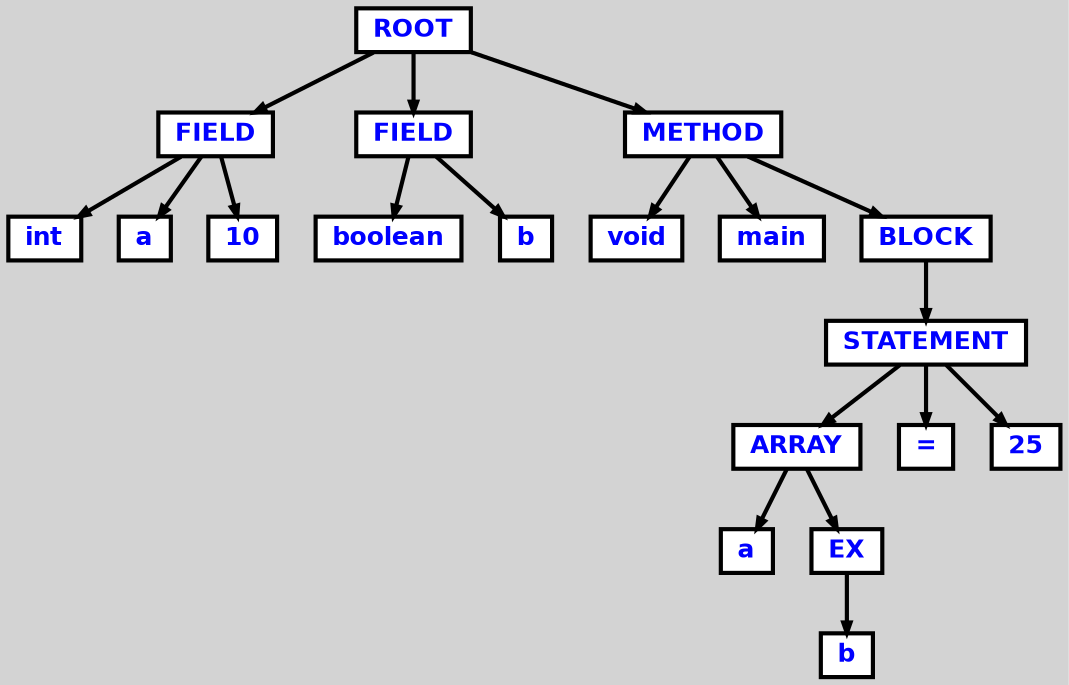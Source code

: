 digraph {

	ordering=out;
	ranksep=.4;
	bgcolor="lightgrey"; node [shape=box, fixedsize=false, fontsize=12, fontname="Helvetica-bold", fontcolor="blue"
		width=.25, height=.25, color="black", fillcolor="white", style="filled, solid, bold"];
	edge [arrowsize=.5, color="black", style="bold"]

  n0 [label="ROOT"];
  n1 [label="FIELD"];
  n1 [label="FIELD"];
  n2 [label="int"];
  n3 [label="a"];
  n4 [label="10"];
  n5 [label="FIELD"];
  n5 [label="FIELD"];
  n6 [label="boolean"];
  n7 [label="b"];
  n8 [label="METHOD"];
  n8 [label="METHOD"];
  n9 [label="void"];
  n10 [label="main"];
  n11 [label="BLOCK"];
  n11 [label="BLOCK"];
  n12 [label="STATEMENT"];
  n12 [label="STATEMENT"];
  n13 [label="ARRAY"];
  n13 [label="ARRAY"];
  n14 [label="a"];
  n15 [label="EX"];
  n15 [label="EX"];
  n16 [label="b"];
  n17 [label="="];
  n18 [label="25"];

  n0 -> n1 // "ROOT" -> "FIELD"
  n1 -> n2 // "FIELD" -> "int"
  n1 -> n3 // "FIELD" -> "a"
  n1 -> n4 // "FIELD" -> "10"
  n0 -> n5 // "ROOT" -> "FIELD"
  n5 -> n6 // "FIELD" -> "boolean"
  n5 -> n7 // "FIELD" -> "b"
  n0 -> n8 // "ROOT" -> "METHOD"
  n8 -> n9 // "METHOD" -> "void"
  n8 -> n10 // "METHOD" -> "main"
  n8 -> n11 // "METHOD" -> "BLOCK"
  n11 -> n12 // "BLOCK" -> "STATEMENT"
  n12 -> n13 // "STATEMENT" -> "ARRAY"
  n13 -> n14 // "ARRAY" -> "a"
  n13 -> n15 // "ARRAY" -> "EX"
  n15 -> n16 // "EX" -> "b"
  n12 -> n17 // "STATEMENT" -> "="
  n12 -> n18 // "STATEMENT" -> "25"

}


